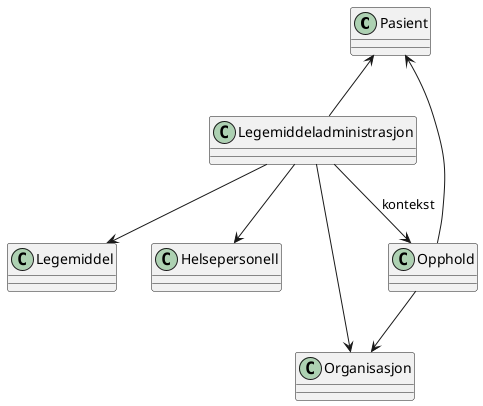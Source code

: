 @startuml

class Pasient
class Legemiddeladministrasjon
class Legemiddel 
class Helsepersonell
class Organisasjon
class Opphold

Pasient <-- Legemiddeladministrasjon
Legemiddeladministrasjon --> Legemiddel 
Legemiddeladministrasjon --> Helsepersonell
Legemiddeladministrasjon --> Organisasjon
Opphold --> Pasient
Opphold --> Organisasjon
Legemiddeladministrasjon --> Opphold : kontekst

@enduml

